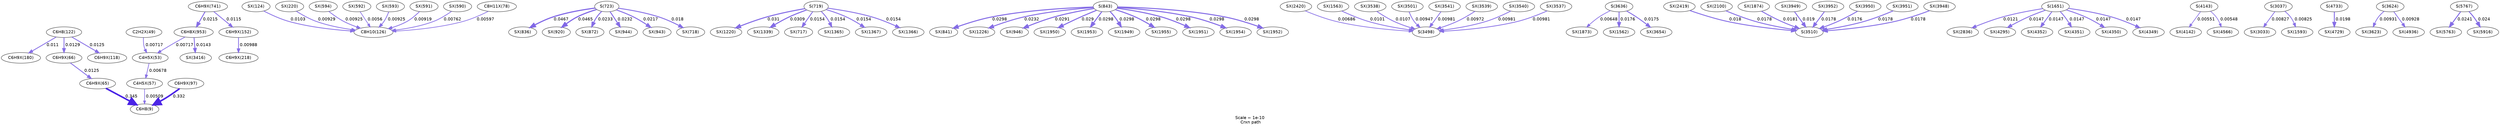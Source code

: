 digraph reaction_paths {
center=1;
s64 -> s65[fontname="Helvetica", style="setlinewidth(2.27)", arrowsize=1.14, color="0.7, 0.507, 0.9"
, label=" 0.00717"];
s66 -> s9[fontname="Helvetica", style="setlinewidth(2.01)", arrowsize=1.01, color="0.7, 0.505, 0.9"
, label=" 0.00509"];
s65 -> s66[fontname="Helvetica", style="setlinewidth(2.23)", arrowsize=1.11, color="0.7, 0.507, 0.9"
, label=" 0.00678"];
s67 -> s9[fontname="Helvetica", style="setlinewidth(5.2)", arrowsize=2.6, color="0.7, 0.845, 0.9"
, label=" 0.345"];
s72 -> s9[fontname="Helvetica", style="setlinewidth(5.17)", arrowsize=2.58, color="0.7, 0.832, 0.9"
, label=" 0.332"];
s113 -> s65[fontname="Helvetica", style="setlinewidth(2.27)", arrowsize=1.14, color="0.7, 0.507, 0.9"
, label=" 0.00717"];
s13 -> s73[fontname="Helvetica", style="setlinewidth(2.69)", arrowsize=1.35, color="0.7, 0.512, 0.9"
, label=" 0.0125"];
s13 -> s78[fontname="Helvetica", style="setlinewidth(2.6)", arrowsize=1.3, color="0.7, 0.511, 0.9"
, label=" 0.011"];
s13 -> s68[fontname="Helvetica", style="setlinewidth(2.71)", arrowsize=1.36, color="0.7, 0.513, 0.9"
, label=" 0.0129"];
s68 -> s67[fontname="Helvetica", style="setlinewidth(2.69)", arrowsize=1.35, color="0.7, 0.513, 0.9"
, label=" 0.0125"];
s74 -> s14[fontname="Helvetica", style="setlinewidth(2.54)", arrowsize=1.27, color="0.7, 0.51, 0.9"
, label=" 0.0103"];
s80 -> s14[fontname="Helvetica", style="setlinewidth(2.47)", arrowsize=1.23, color="0.7, 0.509, 0.9"
, label=" 0.00929"];
s95 -> s14[fontname="Helvetica", style="setlinewidth(2.46)", arrowsize=1.23, color="0.7, 0.509, 0.9"
, label=" 0.00925"];
s93 -> s14[fontname="Helvetica", style="setlinewidth(2.09)", arrowsize=1.04, color="0.7, 0.506, 0.9"
, label=" 0.0056"];
s94 -> s14[fontname="Helvetica", style="setlinewidth(2.46)", arrowsize=1.23, color="0.7, 0.509, 0.9"
, label=" 0.00925"];
s92 -> s14[fontname="Helvetica", style="setlinewidth(2.46)", arrowsize=1.23, color="0.7, 0.509, 0.9"
, label=" 0.00919"];
s91 -> s14[fontname="Helvetica", style="setlinewidth(2.32)", arrowsize=1.16, color="0.7, 0.508, 0.9"
, label=" 0.00762"];
s71 -> s14[fontname="Helvetica", style="setlinewidth(2.13)", arrowsize=1.07, color="0.7, 0.506, 0.9"
, label=" 0.00597"];
s76 -> s79[fontname="Helvetica", style="setlinewidth(2.51)", arrowsize=1.26, color="0.7, 0.51, 0.9"
, label=" 0.00988"];
s100 -> s76[fontname="Helvetica", style="setlinewidth(2.63)", arrowsize=1.32, color="0.7, 0.512, 0.9"
, label=" 0.0115"];
s19 -> s104[fontname="Helvetica", style="setlinewidth(3.69)", arrowsize=1.84, color="0.7, 0.547, 0.9"
, label=" 0.0467"];
s19 -> s109[fontname="Helvetica", style="setlinewidth(3.68)", arrowsize=1.84, color="0.7, 0.547, 0.9"
, label=" 0.0465"];
s19 -> s108[fontname="Helvetica", style="setlinewidth(3.16)", arrowsize=1.58, color="0.7, 0.523, 0.9"
, label=" 0.0233"];
s19 -> s111[fontname="Helvetica", style="setlinewidth(3.16)", arrowsize=1.58, color="0.7, 0.523, 0.9"
, label=" 0.0232"];
s19 -> s110[fontname="Helvetica", style="setlinewidth(3.11)", arrowsize=1.55, color="0.7, 0.522, 0.9"
, label=" 0.0217"];
s19 -> s99[fontname="Helvetica", style="setlinewidth(2.97)", arrowsize=1.48, color="0.7, 0.518, 0.9"
, label=" 0.018"];
s100 -> s113[fontname="Helvetica", style="setlinewidth(3.1)", arrowsize=1.55, color="0.7, 0.521, 0.9"
, label=" 0.0215"];
s18 -> s126[fontname="Helvetica", style="setlinewidth(3.38)", arrowsize=1.69, color="0.7, 0.531, 0.9"
, label=" 0.031"];
s18 -> s128[fontname="Helvetica", style="setlinewidth(3.38)", arrowsize=1.69, color="0.7, 0.531, 0.9"
, label=" 0.0309"];
s18 -> s98[fontname="Helvetica", style="setlinewidth(2.85)", arrowsize=1.43, color="0.7, 0.515, 0.9"
, label=" 0.0154"];
s18 -> s129[fontname="Helvetica", style="setlinewidth(2.85)", arrowsize=1.43, color="0.7, 0.515, 0.9"
, label=" 0.0154"];
s18 -> s131[fontname="Helvetica", style="setlinewidth(2.85)", arrowsize=1.43, color="0.7, 0.515, 0.9"
, label=" 0.0154"];
s18 -> s130[fontname="Helvetica", style="setlinewidth(2.85)", arrowsize=1.43, color="0.7, 0.515, 0.9"
, label=" 0.0154"];
s22 -> s105[fontname="Helvetica", style="setlinewidth(3.35)", arrowsize=1.67, color="0.7, 0.53, 0.9"
, label=" 0.0298"];
s22 -> s127[fontname="Helvetica", style="setlinewidth(3.16)", arrowsize=1.58, color="0.7, 0.523, 0.9"
, label=" 0.0232"];
s22 -> s112[fontname="Helvetica", style="setlinewidth(3.33)", arrowsize=1.67, color="0.7, 0.529, 0.9"
, label=" 0.0291"];
s22 -> s166[fontname="Helvetica", style="setlinewidth(3.33)", arrowsize=1.66, color="0.7, 0.529, 0.9"
, label=" 0.029"];
s22 -> s169[fontname="Helvetica", style="setlinewidth(3.35)", arrowsize=1.67, color="0.7, 0.53, 0.9"
, label=" 0.0298"];
s22 -> s165[fontname="Helvetica", style="setlinewidth(3.35)", arrowsize=1.67, color="0.7, 0.53, 0.9"
, label=" 0.0298"];
s22 -> s171[fontname="Helvetica", style="setlinewidth(3.35)", arrowsize=1.67, color="0.7, 0.53, 0.9"
, label=" 0.0298"];
s22 -> s167[fontname="Helvetica", style="setlinewidth(3.35)", arrowsize=1.67, color="0.7, 0.53, 0.9"
, label=" 0.0298"];
s22 -> s170[fontname="Helvetica", style="setlinewidth(3.35)", arrowsize=1.67, color="0.7, 0.53, 0.9"
, label=" 0.0298"];
s22 -> s168[fontname="Helvetica", style="setlinewidth(3.35)", arrowsize=1.67, color="0.7, 0.53, 0.9"
, label=" 0.0298"];
s113 -> s230[fontname="Helvetica", style="setlinewidth(2.8)", arrowsize=1.4, color="0.7, 0.514, 0.9"
, label=" 0.0143"];
s181 -> s37[fontname="Helvetica", style="setlinewidth(2.24)", arrowsize=1.12, color="0.7, 0.507, 0.9"
, label=" 0.00686"];
s148 -> s37[fontname="Helvetica", style="setlinewidth(2.53)", arrowsize=1.26, color="0.7, 0.51, 0.9"
, label=" 0.0101"];
s233 -> s37[fontname="Helvetica", style="setlinewidth(2.58)", arrowsize=1.29, color="0.7, 0.511, 0.9"
, label=" 0.0107"];
s231 -> s37[fontname="Helvetica", style="setlinewidth(2.48)", arrowsize=1.24, color="0.7, 0.509, 0.9"
, label=" 0.00947"];
s236 -> s37[fontname="Helvetica", style="setlinewidth(2.51)", arrowsize=1.25, color="0.7, 0.51, 0.9"
, label=" 0.00981"];
s234 -> s37[fontname="Helvetica", style="setlinewidth(2.5)", arrowsize=1.25, color="0.7, 0.51, 0.9"
, label=" 0.00972"];
s235 -> s37[fontname="Helvetica", style="setlinewidth(2.51)", arrowsize=1.25, color="0.7, 0.51, 0.9"
, label=" 0.00981"];
s232 -> s37[fontname="Helvetica", style="setlinewidth(2.51)", arrowsize=1.25, color="0.7, 0.51, 0.9"
, label=" 0.00981"];
s43 -> s161[fontname="Helvetica", style="setlinewidth(2.2)", arrowsize=1.1, color="0.7, 0.506, 0.9"
, label=" 0.00648"];
s43 -> s147[fontname="Helvetica", style="setlinewidth(2.95)", arrowsize=1.47, color="0.7, 0.518, 0.9"
, label=" 0.0176"];
s43 -> s246[fontname="Helvetica", style="setlinewidth(2.95)", arrowsize=1.47, color="0.7, 0.518, 0.9"
, label=" 0.0175"];
s180 -> s38[fontname="Helvetica", style="setlinewidth(2.97)", arrowsize=1.48, color="0.7, 0.518, 0.9"
, label=" 0.018"];
s172 -> s38[fontname="Helvetica", style="setlinewidth(2.96)", arrowsize=1.48, color="0.7, 0.518, 0.9"
, label=" 0.0178"];
s162 -> s38[fontname="Helvetica", style="setlinewidth(2.97)", arrowsize=1.49, color="0.7, 0.518, 0.9"
, label=" 0.0181"];
s255 -> s38[fontname="Helvetica", style="setlinewidth(3.01)", arrowsize=1.5, color="0.7, 0.519, 0.9"
, label=" 0.019"];
s258 -> s38[fontname="Helvetica", style="setlinewidth(2.96)", arrowsize=1.48, color="0.7, 0.518, 0.9"
, label=" 0.0178"];
s256 -> s38[fontname="Helvetica", style="setlinewidth(2.95)", arrowsize=1.48, color="0.7, 0.518, 0.9"
, label=" 0.0176"];
s257 -> s38[fontname="Helvetica", style="setlinewidth(2.96)", arrowsize=1.48, color="0.7, 0.518, 0.9"
, label=" 0.0178"];
s254 -> s38[fontname="Helvetica", style="setlinewidth(2.96)", arrowsize=1.48, color="0.7, 0.518, 0.9"
, label=" 0.0178"];
s30 -> s202[fontname="Helvetica", style="setlinewidth(2.67)", arrowsize=1.33, color="0.7, 0.512, 0.9"
, label=" 0.0121"];
s30 -> s262[fontname="Helvetica", style="setlinewidth(2.82)", arrowsize=1.41, color="0.7, 0.515, 0.9"
, label=" 0.0147"];
s30 -> s266[fontname="Helvetica", style="setlinewidth(2.82)", arrowsize=1.41, color="0.7, 0.515, 0.9"
, label=" 0.0147"];
s30 -> s265[fontname="Helvetica", style="setlinewidth(2.82)", arrowsize=1.41, color="0.7, 0.515, 0.9"
, label=" 0.0147"];
s30 -> s264[fontname="Helvetica", style="setlinewidth(2.82)", arrowsize=1.41, color="0.7, 0.515, 0.9"
, label=" 0.0147"];
s30 -> s263[fontname="Helvetica", style="setlinewidth(2.82)", arrowsize=1.41, color="0.7, 0.515, 0.9"
, label=" 0.0147"];
s45 -> s261[fontname="Helvetica", style="setlinewidth(2.07)", arrowsize=1.04, color="0.7, 0.506, 0.9"
, label=" 0.00551"];
s45 -> s277[fontname="Helvetica", style="setlinewidth(2.07)", arrowsize=1.03, color="0.7, 0.505, 0.9"
, label=" 0.00548"];
s35 -> s218[fontname="Helvetica", style="setlinewidth(2.38)", arrowsize=1.19, color="0.7, 0.508, 0.9"
, label=" 0.00827"];
s35 -> s150[fontname="Helvetica", style="setlinewidth(2.38)", arrowsize=1.19, color="0.7, 0.508, 0.9"
, label=" 0.00825"];
s48 -> s285[fontname="Helvetica", style="setlinewidth(3.04)", arrowsize=1.52, color="0.7, 0.52, 0.9"
, label=" 0.0198"];
s42 -> s245[fontname="Helvetica", style="setlinewidth(2.47)", arrowsize=1.23, color="0.7, 0.509, 0.9"
, label=" 0.00931"];
s42 -> s290[fontname="Helvetica", style="setlinewidth(2.47)", arrowsize=1.23, color="0.7, 0.509, 0.9"
, label=" 0.00928"];
s51 -> s306[fontname="Helvetica", style="setlinewidth(3.19)", arrowsize=1.59, color="0.7, 0.524, 0.9"
, label=" 0.0241"];
s51 -> s307[fontname="Helvetica", style="setlinewidth(3.18)", arrowsize=1.59, color="0.7, 0.524, 0.9"
, label=" 0.024"];
s9 [ fontname="Helvetica", label="C6H8(9)"];
s13 [ fontname="Helvetica", label="C6H8(122)"];
s14 [ fontname="Helvetica", label="C8H10(126)"];
s18 [ fontname="Helvetica", label="S(719)"];
s19 [ fontname="Helvetica", label="S(723)"];
s22 [ fontname="Helvetica", label="S(843)"];
s30 [ fontname="Helvetica", label="S(1651)"];
s35 [ fontname="Helvetica", label="S(3037)"];
s37 [ fontname="Helvetica", label="S(3498)"];
s38 [ fontname="Helvetica", label="S(3510)"];
s42 [ fontname="Helvetica", label="S(3624)"];
s43 [ fontname="Helvetica", label="S(3636)"];
s45 [ fontname="Helvetica", label="S(4143)"];
s48 [ fontname="Helvetica", label="S(4733)"];
s51 [ fontname="Helvetica", label="S(5767)"];
s64 [ fontname="Helvetica", label="C2H2X(49)"];
s65 [ fontname="Helvetica", label="C4H5X(53)"];
s66 [ fontname="Helvetica", label="C4H5X(57)"];
s67 [ fontname="Helvetica", label="C6H9X(65)"];
s68 [ fontname="Helvetica", label="C6H9X(66)"];
s71 [ fontname="Helvetica", label="C8H11X(78)"];
s72 [ fontname="Helvetica", label="C6H9X(97)"];
s73 [ fontname="Helvetica", label="C6H9X(118)"];
s74 [ fontname="Helvetica", label="SX(124)"];
s76 [ fontname="Helvetica", label="C6H9X(152)"];
s78 [ fontname="Helvetica", label="C6H9X(180)"];
s79 [ fontname="Helvetica", label="C6H9X(218)"];
s80 [ fontname="Helvetica", label="SX(220)"];
s91 [ fontname="Helvetica", label="SX(590)"];
s92 [ fontname="Helvetica", label="SX(591)"];
s93 [ fontname="Helvetica", label="SX(592)"];
s94 [ fontname="Helvetica", label="SX(593)"];
s95 [ fontname="Helvetica", label="SX(594)"];
s98 [ fontname="Helvetica", label="SX(717)"];
s99 [ fontname="Helvetica", label="SX(718)"];
s100 [ fontname="Helvetica", label="C6H9X(741)"];
s104 [ fontname="Helvetica", label="SX(836)"];
s105 [ fontname="Helvetica", label="SX(841)"];
s108 [ fontname="Helvetica", label="SX(872)"];
s109 [ fontname="Helvetica", label="SX(920)"];
s110 [ fontname="Helvetica", label="SX(943)"];
s111 [ fontname="Helvetica", label="SX(944)"];
s112 [ fontname="Helvetica", label="SX(946)"];
s113 [ fontname="Helvetica", label="C6H8X(953)"];
s126 [ fontname="Helvetica", label="SX(1220)"];
s127 [ fontname="Helvetica", label="SX(1226)"];
s128 [ fontname="Helvetica", label="SX(1339)"];
s129 [ fontname="Helvetica", label="SX(1365)"];
s130 [ fontname="Helvetica", label="SX(1366)"];
s131 [ fontname="Helvetica", label="SX(1367)"];
s147 [ fontname="Helvetica", label="SX(1562)"];
s148 [ fontname="Helvetica", label="SX(1563)"];
s150 [ fontname="Helvetica", label="SX(1593)"];
s161 [ fontname="Helvetica", label="SX(1873)"];
s162 [ fontname="Helvetica", label="SX(1874)"];
s165 [ fontname="Helvetica", label="SX(1949)"];
s166 [ fontname="Helvetica", label="SX(1950)"];
s167 [ fontname="Helvetica", label="SX(1951)"];
s168 [ fontname="Helvetica", label="SX(1952)"];
s169 [ fontname="Helvetica", label="SX(1953)"];
s170 [ fontname="Helvetica", label="SX(1954)"];
s171 [ fontname="Helvetica", label="SX(1955)"];
s172 [ fontname="Helvetica", label="SX(2100)"];
s180 [ fontname="Helvetica", label="SX(2419)"];
s181 [ fontname="Helvetica", label="SX(2420)"];
s202 [ fontname="Helvetica", label="SX(2836)"];
s218 [ fontname="Helvetica", label="SX(3033)"];
s230 [ fontname="Helvetica", label="SX(3416)"];
s231 [ fontname="Helvetica", label="SX(3501)"];
s232 [ fontname="Helvetica", label="SX(3537)"];
s233 [ fontname="Helvetica", label="SX(3538)"];
s234 [ fontname="Helvetica", label="SX(3539)"];
s235 [ fontname="Helvetica", label="SX(3540)"];
s236 [ fontname="Helvetica", label="SX(3541)"];
s245 [ fontname="Helvetica", label="SX(3623)"];
s246 [ fontname="Helvetica", label="SX(3654)"];
s254 [ fontname="Helvetica", label="SX(3948)"];
s255 [ fontname="Helvetica", label="SX(3949)"];
s256 [ fontname="Helvetica", label="SX(3950)"];
s257 [ fontname="Helvetica", label="SX(3951)"];
s258 [ fontname="Helvetica", label="SX(3952)"];
s261 [ fontname="Helvetica", label="SX(4142)"];
s262 [ fontname="Helvetica", label="SX(4295)"];
s263 [ fontname="Helvetica", label="SX(4349)"];
s264 [ fontname="Helvetica", label="SX(4350)"];
s265 [ fontname="Helvetica", label="SX(4351)"];
s266 [ fontname="Helvetica", label="SX(4352)"];
s277 [ fontname="Helvetica", label="SX(4566)"];
s285 [ fontname="Helvetica", label="SX(4729)"];
s290 [ fontname="Helvetica", label="SX(4936)"];
s306 [ fontname="Helvetica", label="SX(5763)"];
s307 [ fontname="Helvetica", label="SX(5916)"];
 label = "Scale = 1e-10\l Crxn path";
 fontname = "Helvetica";
}
